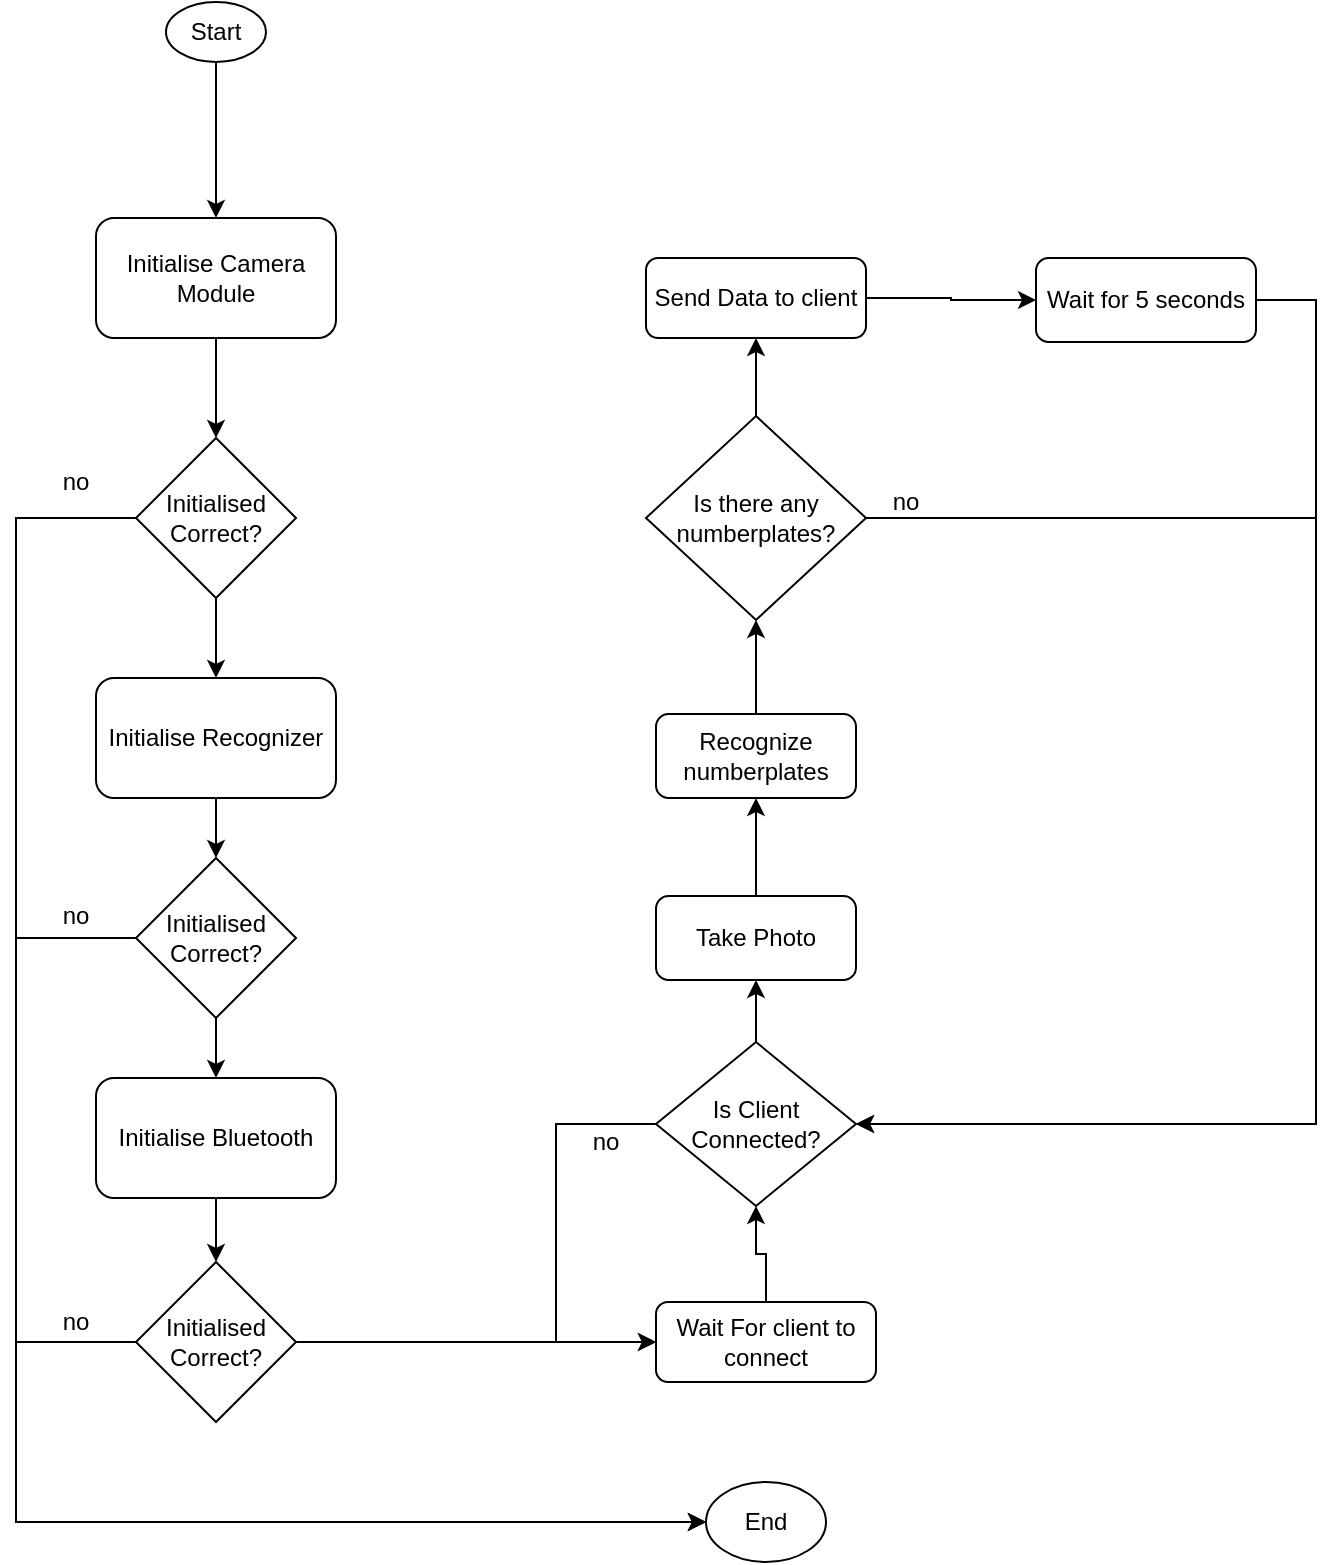 <mxfile version="13.7.6" type="device"><diagram id="rRpv6UYwrBa22HbY2VSw" name="Page-1"><mxGraphModel dx="1102" dy="1714" grid="1" gridSize="10" guides="1" tooltips="1" connect="1" arrows="1" fold="1" page="1" pageScale="1" pageWidth="850" pageHeight="1100" math="0" shadow="0"><root><mxCell id="0"/><mxCell id="1" parent="0"/><mxCell id="avACNG7xqJb49A8c5yw6-10" style="edgeStyle=orthogonalEdgeStyle;rounded=0;orthogonalLoop=1;jettySize=auto;html=1;entryX=0.5;entryY=0;entryDx=0;entryDy=0;" edge="1" parent="1" source="avACNG7xqJb49A8c5yw6-1" target="avACNG7xqJb49A8c5yw6-5"><mxGeometry relative="1" as="geometry"/></mxCell><mxCell id="avACNG7xqJb49A8c5yw6-1" value="Initialise Camera Module" style="rounded=1;whiteSpace=wrap;html=1;" vertex="1" parent="1"><mxGeometry x="50" y="48" width="120" height="60" as="geometry"/></mxCell><mxCell id="avACNG7xqJb49A8c5yw6-12" style="edgeStyle=orthogonalEdgeStyle;rounded=0;orthogonalLoop=1;jettySize=auto;html=1;entryX=0.5;entryY=0;entryDx=0;entryDy=0;" edge="1" parent="1" source="avACNG7xqJb49A8c5yw6-3" target="avACNG7xqJb49A8c5yw6-6"><mxGeometry relative="1" as="geometry"/></mxCell><mxCell id="avACNG7xqJb49A8c5yw6-3" value="Initialise Recognizer" style="rounded=1;whiteSpace=wrap;html=1;" vertex="1" parent="1"><mxGeometry x="50" y="278" width="120" height="60" as="geometry"/></mxCell><mxCell id="avACNG7xqJb49A8c5yw6-14" style="edgeStyle=orthogonalEdgeStyle;rounded=0;orthogonalLoop=1;jettySize=auto;html=1;entryX=0.5;entryY=0;entryDx=0;entryDy=0;" edge="1" parent="1" source="avACNG7xqJb49A8c5yw6-4" target="avACNG7xqJb49A8c5yw6-7"><mxGeometry relative="1" as="geometry"/></mxCell><mxCell id="avACNG7xqJb49A8c5yw6-4" value="Initialise Bluetooth" style="rounded=1;whiteSpace=wrap;html=1;" vertex="1" parent="1"><mxGeometry x="50" y="478" width="120" height="60" as="geometry"/></mxCell><mxCell id="avACNG7xqJb49A8c5yw6-11" style="edgeStyle=orthogonalEdgeStyle;rounded=0;orthogonalLoop=1;jettySize=auto;html=1;" edge="1" parent="1" source="avACNG7xqJb49A8c5yw6-5" target="avACNG7xqJb49A8c5yw6-3"><mxGeometry relative="1" as="geometry"/></mxCell><mxCell id="avACNG7xqJb49A8c5yw6-35" style="edgeStyle=orthogonalEdgeStyle;rounded=0;orthogonalLoop=1;jettySize=auto;html=1;entryX=0;entryY=0.5;entryDx=0;entryDy=0;" edge="1" parent="1" source="avACNG7xqJb49A8c5yw6-5" target="avACNG7xqJb49A8c5yw6-8"><mxGeometry relative="1" as="geometry"><Array as="points"><mxPoint x="10" y="198"/><mxPoint x="10" y="700"/></Array></mxGeometry></mxCell><mxCell id="avACNG7xqJb49A8c5yw6-5" value="Initialised Correct?" style="rhombus;whiteSpace=wrap;html=1;" vertex="1" parent="1"><mxGeometry x="70" y="158" width="80" height="80" as="geometry"/></mxCell><mxCell id="avACNG7xqJb49A8c5yw6-13" style="edgeStyle=orthogonalEdgeStyle;rounded=0;orthogonalLoop=1;jettySize=auto;html=1;entryX=0.5;entryY=0;entryDx=0;entryDy=0;" edge="1" parent="1" source="avACNG7xqJb49A8c5yw6-6" target="avACNG7xqJb49A8c5yw6-4"><mxGeometry relative="1" as="geometry"/></mxCell><mxCell id="avACNG7xqJb49A8c5yw6-38" style="edgeStyle=orthogonalEdgeStyle;rounded=0;orthogonalLoop=1;jettySize=auto;html=1;entryX=0;entryY=0.5;entryDx=0;entryDy=0;" edge="1" parent="1" source="avACNG7xqJb49A8c5yw6-6" target="avACNG7xqJb49A8c5yw6-8"><mxGeometry relative="1" as="geometry"><Array as="points"><mxPoint x="10" y="408"/><mxPoint x="10" y="700"/></Array></mxGeometry></mxCell><mxCell id="avACNG7xqJb49A8c5yw6-6" value="Initialised Correct?" style="rhombus;whiteSpace=wrap;html=1;" vertex="1" parent="1"><mxGeometry x="70" y="368" width="80" height="80" as="geometry"/></mxCell><mxCell id="avACNG7xqJb49A8c5yw6-21" style="edgeStyle=orthogonalEdgeStyle;rounded=0;orthogonalLoop=1;jettySize=auto;html=1;" edge="1" parent="1" source="avACNG7xqJb49A8c5yw6-7" target="avACNG7xqJb49A8c5yw6-16"><mxGeometry relative="1" as="geometry"/></mxCell><mxCell id="avACNG7xqJb49A8c5yw6-39" style="edgeStyle=orthogonalEdgeStyle;rounded=0;orthogonalLoop=1;jettySize=auto;html=1;entryX=0;entryY=0.5;entryDx=0;entryDy=0;" edge="1" parent="1" source="avACNG7xqJb49A8c5yw6-7" target="avACNG7xqJb49A8c5yw6-8"><mxGeometry relative="1" as="geometry"><Array as="points"><mxPoint x="10" y="610"/><mxPoint x="10" y="700"/></Array></mxGeometry></mxCell><mxCell id="avACNG7xqJb49A8c5yw6-7" value="Initialised Correct?" style="rhombus;whiteSpace=wrap;html=1;" vertex="1" parent="1"><mxGeometry x="70" y="570" width="80" height="80" as="geometry"/></mxCell><mxCell id="avACNG7xqJb49A8c5yw6-8" value="End" style="ellipse;whiteSpace=wrap;html=1;" vertex="1" parent="1"><mxGeometry x="355" y="680" width="60" height="40" as="geometry"/></mxCell><mxCell id="avACNG7xqJb49A8c5yw6-15" style="edgeStyle=orthogonalEdgeStyle;rounded=0;orthogonalLoop=1;jettySize=auto;html=1;entryX=0.5;entryY=0;entryDx=0;entryDy=0;" edge="1" parent="1" source="avACNG7xqJb49A8c5yw6-9" target="avACNG7xqJb49A8c5yw6-1"><mxGeometry relative="1" as="geometry"/></mxCell><mxCell id="avACNG7xqJb49A8c5yw6-9" value="Start" style="ellipse;whiteSpace=wrap;html=1;" vertex="1" parent="1"><mxGeometry x="85" y="-60" width="50" height="30" as="geometry"/></mxCell><mxCell id="avACNG7xqJb49A8c5yw6-20" style="edgeStyle=orthogonalEdgeStyle;rounded=0;orthogonalLoop=1;jettySize=auto;html=1;entryX=0.5;entryY=1;entryDx=0;entryDy=0;" edge="1" parent="1" source="avACNG7xqJb49A8c5yw6-16" target="avACNG7xqJb49A8c5yw6-17"><mxGeometry relative="1" as="geometry"/></mxCell><mxCell id="avACNG7xqJb49A8c5yw6-16" value="Wait For client to connect" style="rounded=1;whiteSpace=wrap;html=1;" vertex="1" parent="1"><mxGeometry x="330" y="590" width="110" height="40" as="geometry"/></mxCell><mxCell id="avACNG7xqJb49A8c5yw6-22" style="edgeStyle=orthogonalEdgeStyle;rounded=0;orthogonalLoop=1;jettySize=auto;html=1;entryX=0;entryY=0.5;entryDx=0;entryDy=0;" edge="1" parent="1" source="avACNG7xqJb49A8c5yw6-17" target="avACNG7xqJb49A8c5yw6-16"><mxGeometry relative="1" as="geometry"><Array as="points"><mxPoint x="280" y="501"/><mxPoint x="280" y="610"/></Array></mxGeometry></mxCell><mxCell id="avACNG7xqJb49A8c5yw6-27" style="edgeStyle=orthogonalEdgeStyle;rounded=0;orthogonalLoop=1;jettySize=auto;html=1;entryX=0.5;entryY=1;entryDx=0;entryDy=0;" edge="1" parent="1" source="avACNG7xqJb49A8c5yw6-17" target="avACNG7xqJb49A8c5yw6-23"><mxGeometry relative="1" as="geometry"/></mxCell><mxCell id="avACNG7xqJb49A8c5yw6-17" value="Is Client Connected?" style="rhombus;whiteSpace=wrap;html=1;" vertex="1" parent="1"><mxGeometry x="330" y="460" width="100" height="82" as="geometry"/></mxCell><mxCell id="avACNG7xqJb49A8c5yw6-28" style="edgeStyle=orthogonalEdgeStyle;rounded=0;orthogonalLoop=1;jettySize=auto;html=1;entryX=0.5;entryY=1;entryDx=0;entryDy=0;" edge="1" parent="1" source="avACNG7xqJb49A8c5yw6-23" target="avACNG7xqJb49A8c5yw6-24"><mxGeometry relative="1" as="geometry"/></mxCell><mxCell id="avACNG7xqJb49A8c5yw6-23" value="Take Photo" style="rounded=1;whiteSpace=wrap;html=1;" vertex="1" parent="1"><mxGeometry x="330" y="387" width="100" height="42" as="geometry"/></mxCell><mxCell id="avACNG7xqJb49A8c5yw6-29" style="edgeStyle=orthogonalEdgeStyle;rounded=0;orthogonalLoop=1;jettySize=auto;html=1;entryX=0.5;entryY=1;entryDx=0;entryDy=0;" edge="1" parent="1" source="avACNG7xqJb49A8c5yw6-24" target="avACNG7xqJb49A8c5yw6-25"><mxGeometry relative="1" as="geometry"/></mxCell><mxCell id="avACNG7xqJb49A8c5yw6-24" value="Recognize numberplates" style="rounded=1;whiteSpace=wrap;html=1;" vertex="1" parent="1"><mxGeometry x="330" y="296" width="100" height="42" as="geometry"/></mxCell><mxCell id="avACNG7xqJb49A8c5yw6-30" style="edgeStyle=orthogonalEdgeStyle;rounded=0;orthogonalLoop=1;jettySize=auto;html=1;entryX=0.5;entryY=1;entryDx=0;entryDy=0;" edge="1" parent="1" source="avACNG7xqJb49A8c5yw6-25" target="avACNG7xqJb49A8c5yw6-26"><mxGeometry relative="1" as="geometry"/></mxCell><mxCell id="avACNG7xqJb49A8c5yw6-34" style="edgeStyle=orthogonalEdgeStyle;rounded=0;orthogonalLoop=1;jettySize=auto;html=1;entryX=1;entryY=0.5;entryDx=0;entryDy=0;" edge="1" parent="1" source="avACNG7xqJb49A8c5yw6-25" target="avACNG7xqJb49A8c5yw6-17"><mxGeometry relative="1" as="geometry"><mxPoint x="660" y="500" as="targetPoint"/><Array as="points"><mxPoint x="660" y="198"/><mxPoint x="660" y="501"/></Array></mxGeometry></mxCell><mxCell id="avACNG7xqJb49A8c5yw6-25" value="Is there any numberplates?" style="rhombus;whiteSpace=wrap;html=1;" vertex="1" parent="1"><mxGeometry x="325" y="147" width="110" height="102" as="geometry"/></mxCell><mxCell id="avACNG7xqJb49A8c5yw6-32" style="edgeStyle=orthogonalEdgeStyle;rounded=0;orthogonalLoop=1;jettySize=auto;html=1;entryX=0;entryY=0.5;entryDx=0;entryDy=0;" edge="1" parent="1" source="avACNG7xqJb49A8c5yw6-26" target="avACNG7xqJb49A8c5yw6-31"><mxGeometry relative="1" as="geometry"/></mxCell><mxCell id="avACNG7xqJb49A8c5yw6-26" value="Send Data to client" style="rounded=1;whiteSpace=wrap;html=1;" vertex="1" parent="1"><mxGeometry x="325" y="68" width="110" height="40" as="geometry"/></mxCell><mxCell id="avACNG7xqJb49A8c5yw6-33" style="edgeStyle=orthogonalEdgeStyle;rounded=0;orthogonalLoop=1;jettySize=auto;html=1;entryX=1;entryY=0.5;entryDx=0;entryDy=0;" edge="1" parent="1" source="avACNG7xqJb49A8c5yw6-31" target="avACNG7xqJb49A8c5yw6-17"><mxGeometry relative="1" as="geometry"><mxPoint x="575" y="430" as="targetPoint"/><Array as="points"><mxPoint x="660" y="89"/><mxPoint x="660" y="501"/></Array></mxGeometry></mxCell><mxCell id="avACNG7xqJb49A8c5yw6-31" value="Wait for 5 seconds" style="rounded=1;whiteSpace=wrap;html=1;" vertex="1" parent="1"><mxGeometry x="520" y="68" width="110" height="42" as="geometry"/></mxCell><mxCell id="avACNG7xqJb49A8c5yw6-40" value="no" style="text;html=1;strokeColor=none;fillColor=none;align=center;verticalAlign=middle;whiteSpace=wrap;rounded=0;" vertex="1" parent="1"><mxGeometry x="20" y="170" width="40" height="20" as="geometry"/></mxCell><mxCell id="avACNG7xqJb49A8c5yw6-41" value="no" style="text;html=1;strokeColor=none;fillColor=none;align=center;verticalAlign=middle;whiteSpace=wrap;rounded=0;" vertex="1" parent="1"><mxGeometry x="20" y="387" width="40" height="20" as="geometry"/></mxCell><mxCell id="avACNG7xqJb49A8c5yw6-42" value="no" style="text;html=1;strokeColor=none;fillColor=none;align=center;verticalAlign=middle;whiteSpace=wrap;rounded=0;" vertex="1" parent="1"><mxGeometry x="20" y="590" width="40" height="20" as="geometry"/></mxCell><mxCell id="avACNG7xqJb49A8c5yw6-43" value="no" style="text;html=1;strokeColor=none;fillColor=none;align=center;verticalAlign=middle;whiteSpace=wrap;rounded=0;" vertex="1" parent="1"><mxGeometry x="285" y="500" width="40" height="20" as="geometry"/></mxCell><mxCell id="avACNG7xqJb49A8c5yw6-44" value="no" style="text;html=1;strokeColor=none;fillColor=none;align=center;verticalAlign=middle;whiteSpace=wrap;rounded=0;" vertex="1" parent="1"><mxGeometry x="435" y="180" width="40" height="20" as="geometry"/></mxCell></root></mxGraphModel></diagram></mxfile>